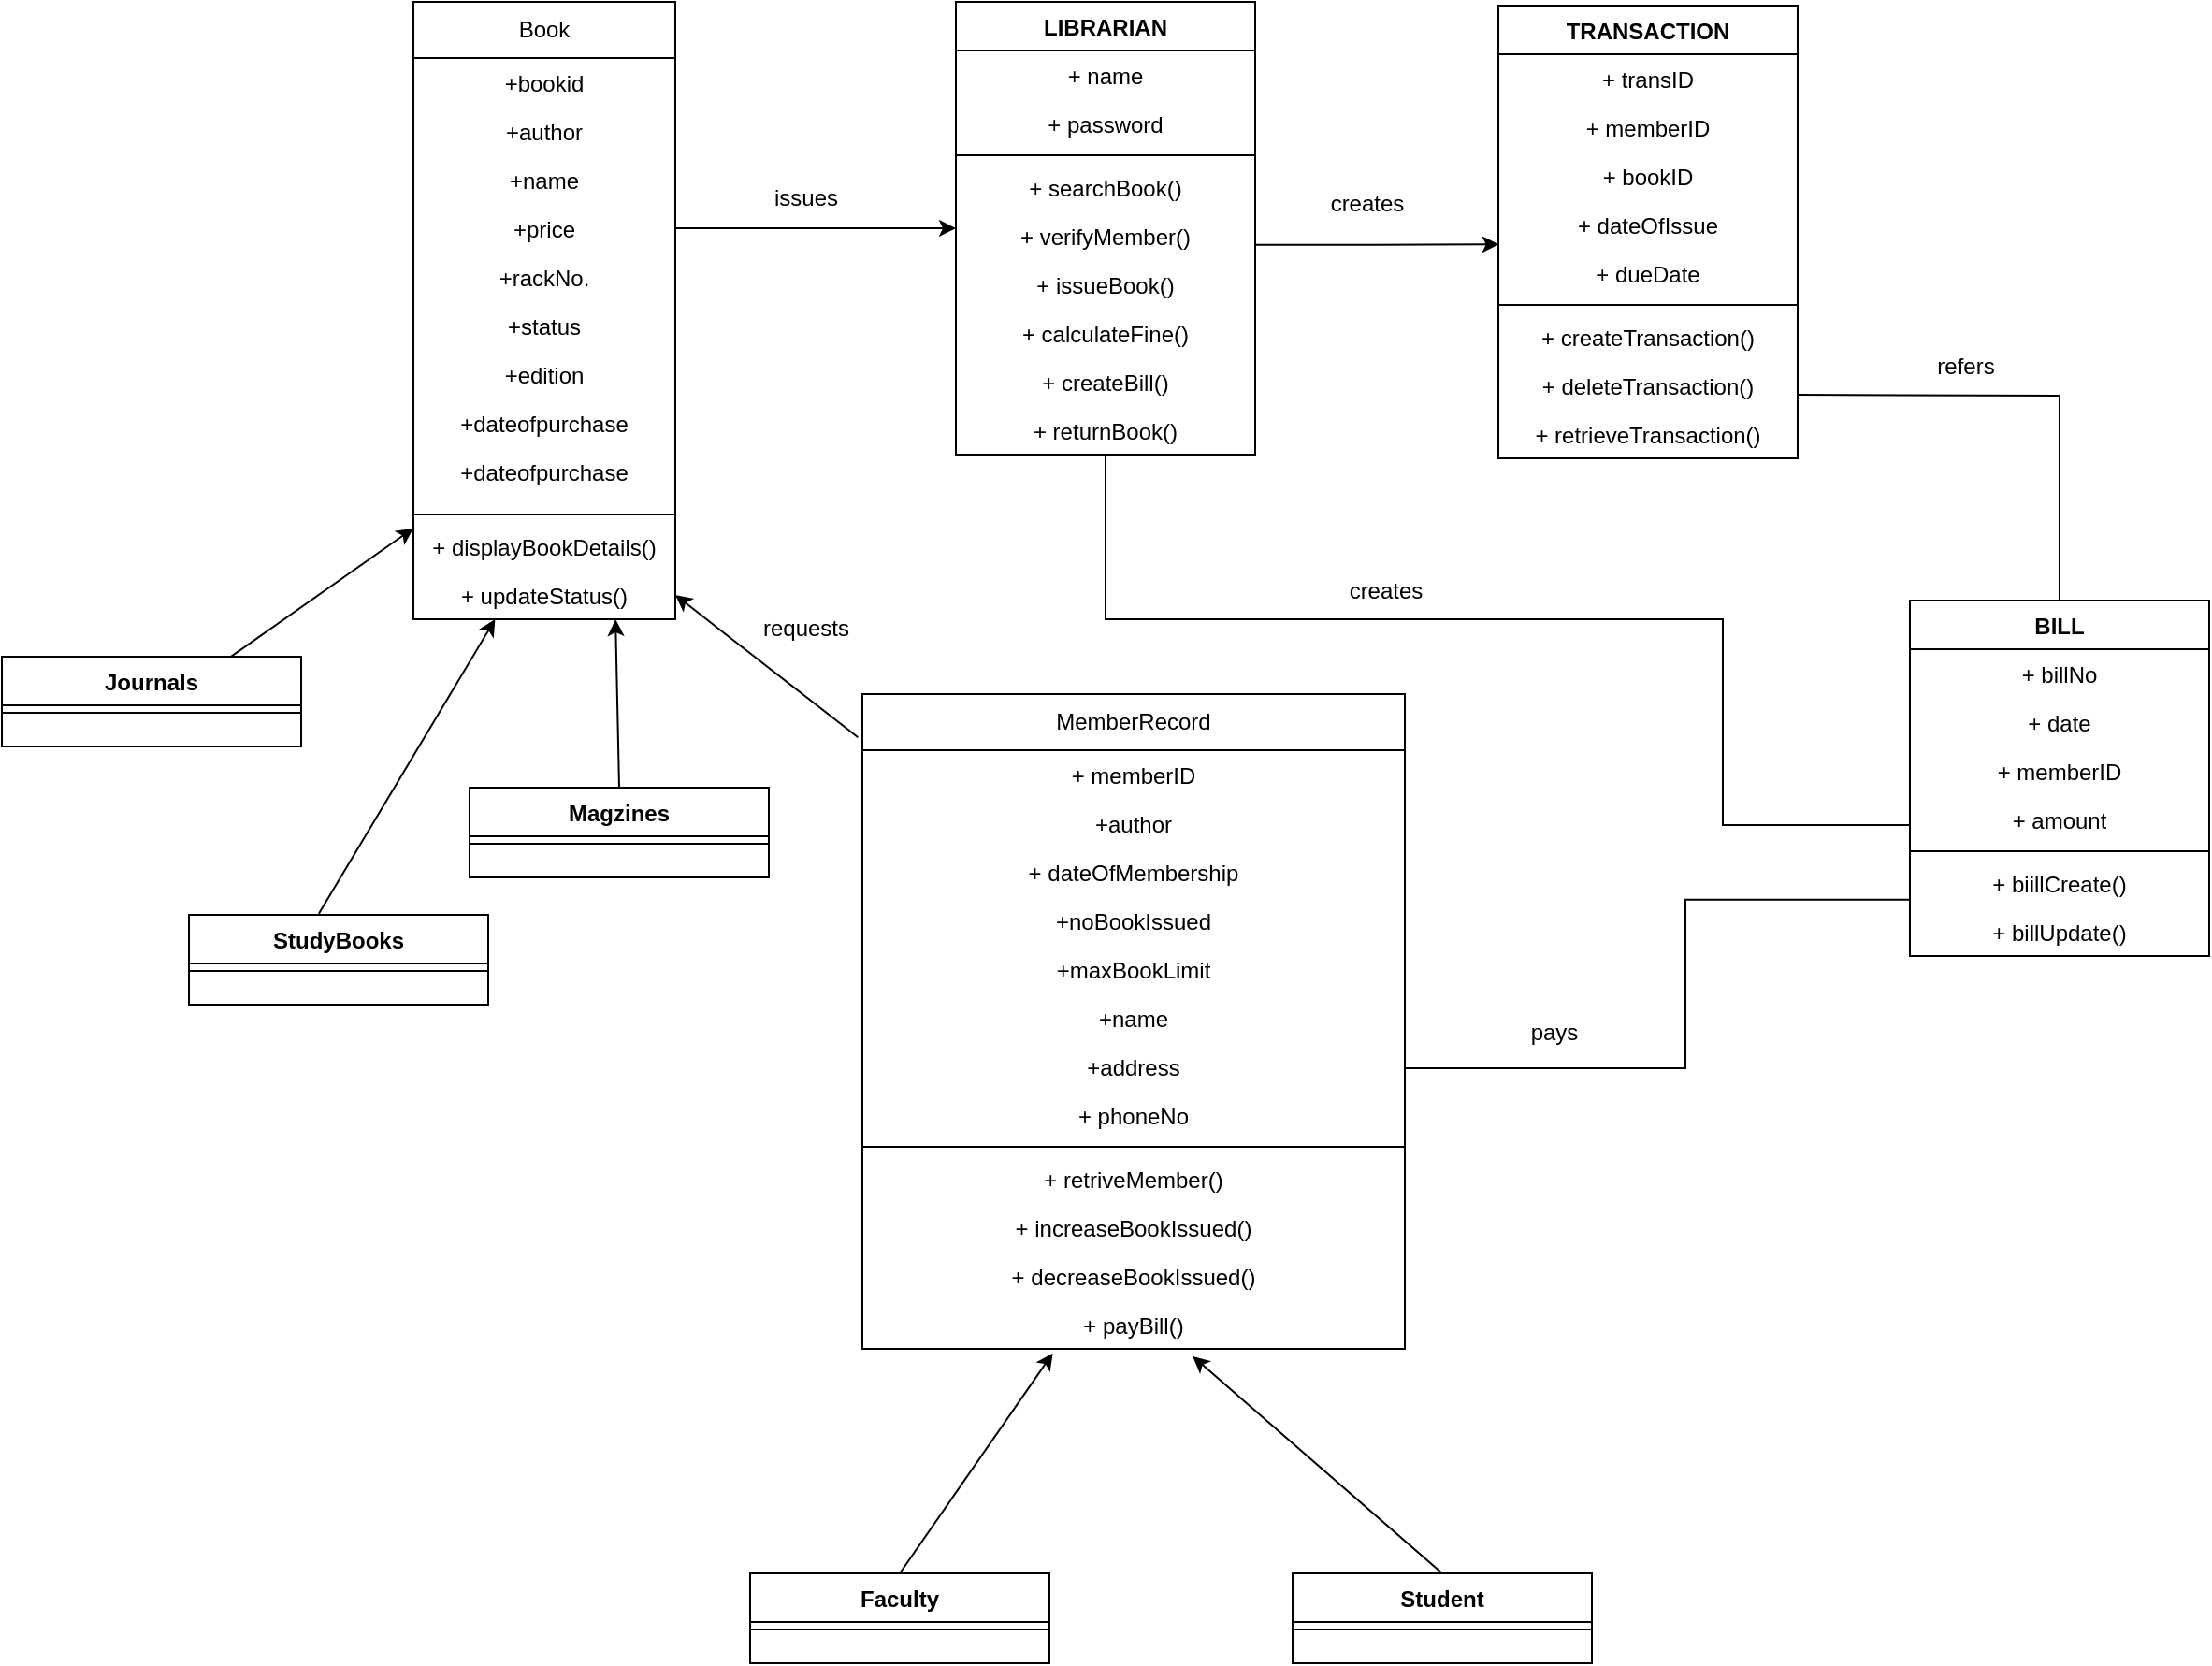 <mxfile version="23.1.2" type="device">
  <diagram name="Page-1" id="e7e014a7-5840-1c2e-5031-d8a46d1fe8dd">
    <mxGraphModel dx="2454" dy="700" grid="1" gridSize="10" guides="1" tooltips="1" connect="1" arrows="1" fold="1" page="1" pageScale="1" pageWidth="1169" pageHeight="826" background="none" math="0" shadow="0">
      <root>
        <mxCell id="0" />
        <mxCell id="1" parent="0" />
        <mxCell id="cy7bvQVCbKgYjoj98v1H-44" value="Book" style="swimlane;fontStyle=0;childLayout=stackLayout;horizontal=1;startSize=30;fillColor=none;horizontalStack=0;resizeParent=1;resizeParentMax=0;resizeLast=0;collapsible=1;marginBottom=0;whiteSpace=wrap;html=1;align=center;" vertex="1" parent="1">
          <mxGeometry x="150" y="290" width="140" height="330" as="geometry" />
        </mxCell>
        <mxCell id="cy7bvQVCbKgYjoj98v1H-45" value="+bookid" style="text;strokeColor=none;fillColor=none;align=center;verticalAlign=top;spacingLeft=4;spacingRight=4;overflow=hidden;rotatable=0;points=[[0,0.5],[1,0.5]];portConstraint=eastwest;whiteSpace=wrap;html=1;" vertex="1" parent="cy7bvQVCbKgYjoj98v1H-44">
          <mxGeometry y="30" width="140" height="26" as="geometry" />
        </mxCell>
        <mxCell id="cy7bvQVCbKgYjoj98v1H-46" value="+author" style="text;strokeColor=none;fillColor=none;align=center;verticalAlign=top;spacingLeft=4;spacingRight=4;overflow=hidden;rotatable=0;points=[[0,0.5],[1,0.5]];portConstraint=eastwest;whiteSpace=wrap;html=1;" vertex="1" parent="cy7bvQVCbKgYjoj98v1H-44">
          <mxGeometry y="56" width="140" height="26" as="geometry" />
        </mxCell>
        <mxCell id="cy7bvQVCbKgYjoj98v1H-47" value="+name" style="text;strokeColor=none;fillColor=none;align=center;verticalAlign=top;spacingLeft=4;spacingRight=4;overflow=hidden;rotatable=0;points=[[0,0.5],[1,0.5]];portConstraint=eastwest;whiteSpace=wrap;html=1;" vertex="1" parent="cy7bvQVCbKgYjoj98v1H-44">
          <mxGeometry y="82" width="140" height="26" as="geometry" />
        </mxCell>
        <mxCell id="cy7bvQVCbKgYjoj98v1H-48" value="+price" style="text;strokeColor=none;fillColor=none;align=center;verticalAlign=top;spacingLeft=4;spacingRight=4;overflow=hidden;rotatable=0;points=[[0,0.5],[1,0.5]];portConstraint=eastwest;whiteSpace=wrap;html=1;" vertex="1" parent="cy7bvQVCbKgYjoj98v1H-44">
          <mxGeometry y="108" width="140" height="26" as="geometry" />
        </mxCell>
        <mxCell id="cy7bvQVCbKgYjoj98v1H-49" value="+rackNo." style="text;strokeColor=none;fillColor=none;align=center;verticalAlign=top;spacingLeft=4;spacingRight=4;overflow=hidden;rotatable=0;points=[[0,0.5],[1,0.5]];portConstraint=eastwest;whiteSpace=wrap;html=1;" vertex="1" parent="cy7bvQVCbKgYjoj98v1H-44">
          <mxGeometry y="134" width="140" height="26" as="geometry" />
        </mxCell>
        <mxCell id="cy7bvQVCbKgYjoj98v1H-50" value="+status" style="text;strokeColor=none;fillColor=none;align=center;verticalAlign=top;spacingLeft=4;spacingRight=4;overflow=hidden;rotatable=0;points=[[0,0.5],[1,0.5]];portConstraint=eastwest;whiteSpace=wrap;html=1;" vertex="1" parent="cy7bvQVCbKgYjoj98v1H-44">
          <mxGeometry y="160" width="140" height="26" as="geometry" />
        </mxCell>
        <mxCell id="cy7bvQVCbKgYjoj98v1H-51" value="+edition" style="text;strokeColor=none;fillColor=none;align=center;verticalAlign=top;spacingLeft=4;spacingRight=4;overflow=hidden;rotatable=0;points=[[0,0.5],[1,0.5]];portConstraint=eastwest;whiteSpace=wrap;html=1;" vertex="1" parent="cy7bvQVCbKgYjoj98v1H-44">
          <mxGeometry y="186" width="140" height="26" as="geometry" />
        </mxCell>
        <mxCell id="cy7bvQVCbKgYjoj98v1H-52" value="+dateofpurchase" style="text;strokeColor=none;fillColor=none;align=center;verticalAlign=top;spacingLeft=4;spacingRight=4;overflow=hidden;rotatable=0;points=[[0,0.5],[1,0.5]];portConstraint=eastwest;whiteSpace=wrap;html=1;" vertex="1" parent="cy7bvQVCbKgYjoj98v1H-44">
          <mxGeometry y="212" width="140" height="26" as="geometry" />
        </mxCell>
        <mxCell id="cy7bvQVCbKgYjoj98v1H-62" value="+dateofpurchase" style="text;strokeColor=none;fillColor=none;align=center;verticalAlign=top;spacingLeft=4;spacingRight=4;overflow=hidden;rotatable=0;points=[[0,0.5],[1,0.5]];portConstraint=eastwest;whiteSpace=wrap;html=1;" vertex="1" parent="cy7bvQVCbKgYjoj98v1H-44">
          <mxGeometry y="238" width="140" height="32" as="geometry" />
        </mxCell>
        <mxCell id="cy7bvQVCbKgYjoj98v1H-69" value="" style="line;strokeWidth=1;fillColor=none;align=center;verticalAlign=middle;spacingTop=-1;spacingLeft=3;spacingRight=3;rotatable=0;labelPosition=right;points=[];portConstraint=eastwest;strokeColor=inherit;" vertex="1" parent="cy7bvQVCbKgYjoj98v1H-44">
          <mxGeometry y="270" width="140" height="8" as="geometry" />
        </mxCell>
        <mxCell id="cy7bvQVCbKgYjoj98v1H-67" value="+ displayBookDetails()" style="text;strokeColor=none;fillColor=none;align=center;verticalAlign=top;spacingLeft=4;spacingRight=4;overflow=hidden;rotatable=0;points=[[0,0.5],[1,0.5]];portConstraint=eastwest;whiteSpace=wrap;html=1;" vertex="1" parent="cy7bvQVCbKgYjoj98v1H-44">
          <mxGeometry y="278" width="140" height="26" as="geometry" />
        </mxCell>
        <mxCell id="cy7bvQVCbKgYjoj98v1H-68" value="+ updateStatus()" style="text;strokeColor=none;fillColor=none;align=center;verticalAlign=top;spacingLeft=4;spacingRight=4;overflow=hidden;rotatable=0;points=[[0,0.5],[1,0.5]];portConstraint=eastwest;whiteSpace=wrap;html=1;" vertex="1" parent="cy7bvQVCbKgYjoj98v1H-44">
          <mxGeometry y="304" width="140" height="26" as="geometry" />
        </mxCell>
        <mxCell id="cy7bvQVCbKgYjoj98v1H-70" value="LIBRARIAN" style="swimlane;fontStyle=1;align=center;verticalAlign=top;childLayout=stackLayout;horizontal=1;startSize=26;horizontalStack=0;resizeParent=1;resizeParentMax=0;resizeLast=0;collapsible=1;marginBottom=0;whiteSpace=wrap;html=1;" vertex="1" parent="1">
          <mxGeometry x="440" y="290" width="160" height="242" as="geometry" />
        </mxCell>
        <mxCell id="cy7bvQVCbKgYjoj98v1H-71" value="+ name" style="text;strokeColor=none;fillColor=none;align=center;verticalAlign=top;spacingLeft=4;spacingRight=4;overflow=hidden;rotatable=0;points=[[0,0.5],[1,0.5]];portConstraint=eastwest;whiteSpace=wrap;html=1;" vertex="1" parent="cy7bvQVCbKgYjoj98v1H-70">
          <mxGeometry y="26" width="160" height="26" as="geometry" />
        </mxCell>
        <mxCell id="cy7bvQVCbKgYjoj98v1H-74" value="+ password" style="text;strokeColor=none;fillColor=none;align=center;verticalAlign=top;spacingLeft=4;spacingRight=4;overflow=hidden;rotatable=0;points=[[0,0.5],[1,0.5]];portConstraint=eastwest;whiteSpace=wrap;html=1;" vertex="1" parent="cy7bvQVCbKgYjoj98v1H-70">
          <mxGeometry y="52" width="160" height="26" as="geometry" />
        </mxCell>
        <mxCell id="cy7bvQVCbKgYjoj98v1H-72" value="" style="line;strokeWidth=1;fillColor=none;align=center;verticalAlign=middle;spacingTop=-1;spacingLeft=3;spacingRight=3;rotatable=0;labelPosition=right;points=[];portConstraint=eastwest;strokeColor=inherit;" vertex="1" parent="cy7bvQVCbKgYjoj98v1H-70">
          <mxGeometry y="78" width="160" height="8" as="geometry" />
        </mxCell>
        <mxCell id="cy7bvQVCbKgYjoj98v1H-73" value="+ searchBook()" style="text;strokeColor=none;fillColor=none;align=center;verticalAlign=top;spacingLeft=4;spacingRight=4;overflow=hidden;rotatable=0;points=[[0,0.5],[1,0.5]];portConstraint=eastwest;whiteSpace=wrap;html=1;" vertex="1" parent="cy7bvQVCbKgYjoj98v1H-70">
          <mxGeometry y="86" width="160" height="26" as="geometry" />
        </mxCell>
        <mxCell id="cy7bvQVCbKgYjoj98v1H-75" value="+ verifyMember()" style="text;strokeColor=none;fillColor=none;align=center;verticalAlign=top;spacingLeft=4;spacingRight=4;overflow=hidden;rotatable=0;points=[[0,0.5],[1,0.5]];portConstraint=eastwest;whiteSpace=wrap;html=1;" vertex="1" parent="cy7bvQVCbKgYjoj98v1H-70">
          <mxGeometry y="112" width="160" height="26" as="geometry" />
        </mxCell>
        <mxCell id="cy7bvQVCbKgYjoj98v1H-76" value="+ issueBook()" style="text;strokeColor=none;fillColor=none;align=center;verticalAlign=top;spacingLeft=4;spacingRight=4;overflow=hidden;rotatable=0;points=[[0,0.5],[1,0.5]];portConstraint=eastwest;whiteSpace=wrap;html=1;" vertex="1" parent="cy7bvQVCbKgYjoj98v1H-70">
          <mxGeometry y="138" width="160" height="26" as="geometry" />
        </mxCell>
        <mxCell id="cy7bvQVCbKgYjoj98v1H-77" value="+ calculateFine()" style="text;strokeColor=none;fillColor=none;align=center;verticalAlign=top;spacingLeft=4;spacingRight=4;overflow=hidden;rotatable=0;points=[[0,0.5],[1,0.5]];portConstraint=eastwest;whiteSpace=wrap;html=1;" vertex="1" parent="cy7bvQVCbKgYjoj98v1H-70">
          <mxGeometry y="164" width="160" height="26" as="geometry" />
        </mxCell>
        <mxCell id="cy7bvQVCbKgYjoj98v1H-78" value="+ createBill()" style="text;strokeColor=none;fillColor=none;align=center;verticalAlign=top;spacingLeft=4;spacingRight=4;overflow=hidden;rotatable=0;points=[[0,0.5],[1,0.5]];portConstraint=eastwest;whiteSpace=wrap;html=1;" vertex="1" parent="cy7bvQVCbKgYjoj98v1H-70">
          <mxGeometry y="190" width="160" height="26" as="geometry" />
        </mxCell>
        <mxCell id="cy7bvQVCbKgYjoj98v1H-79" value="+ returnBook()" style="text;strokeColor=none;fillColor=none;align=center;verticalAlign=top;spacingLeft=4;spacingRight=4;overflow=hidden;rotatable=0;points=[[0,0.5],[1,0.5]];portConstraint=eastwest;whiteSpace=wrap;html=1;" vertex="1" parent="cy7bvQVCbKgYjoj98v1H-70">
          <mxGeometry y="216" width="160" height="26" as="geometry" />
        </mxCell>
        <mxCell id="cy7bvQVCbKgYjoj98v1H-81" style="edgeStyle=orthogonalEdgeStyle;rounded=0;orthogonalLoop=1;jettySize=auto;html=1;exitX=1;exitY=0.5;exitDx=0;exitDy=0;entryX=0;entryY=0.5;entryDx=0;entryDy=0;align=center;" edge="1" parent="1" source="cy7bvQVCbKgYjoj98v1H-48" target="cy7bvQVCbKgYjoj98v1H-70">
          <mxGeometry relative="1" as="geometry" />
        </mxCell>
        <mxCell id="cy7bvQVCbKgYjoj98v1H-82" value="TRANSACTION" style="swimlane;fontStyle=1;align=center;verticalAlign=top;childLayout=stackLayout;horizontal=1;startSize=26;horizontalStack=0;resizeParent=1;resizeParentMax=0;resizeLast=0;collapsible=1;marginBottom=0;whiteSpace=wrap;html=1;" vertex="1" parent="1">
          <mxGeometry x="730" y="292" width="160" height="242" as="geometry" />
        </mxCell>
        <mxCell id="cy7bvQVCbKgYjoj98v1H-83" value="+ transID" style="text;strokeColor=none;fillColor=none;align=center;verticalAlign=top;spacingLeft=4;spacingRight=4;overflow=hidden;rotatable=0;points=[[0,0.5],[1,0.5]];portConstraint=eastwest;whiteSpace=wrap;html=1;" vertex="1" parent="cy7bvQVCbKgYjoj98v1H-82">
          <mxGeometry y="26" width="160" height="26" as="geometry" />
        </mxCell>
        <mxCell id="cy7bvQVCbKgYjoj98v1H-84" value="+ memberID" style="text;strokeColor=none;fillColor=none;align=center;verticalAlign=top;spacingLeft=4;spacingRight=4;overflow=hidden;rotatable=0;points=[[0,0.5],[1,0.5]];portConstraint=eastwest;whiteSpace=wrap;html=1;" vertex="1" parent="cy7bvQVCbKgYjoj98v1H-82">
          <mxGeometry y="52" width="160" height="26" as="geometry" />
        </mxCell>
        <mxCell id="cy7bvQVCbKgYjoj98v1H-92" value="+ bookID" style="text;strokeColor=none;fillColor=none;align=center;verticalAlign=top;spacingLeft=4;spacingRight=4;overflow=hidden;rotatable=0;points=[[0,0.5],[1,0.5]];portConstraint=eastwest;whiteSpace=wrap;html=1;" vertex="1" parent="cy7bvQVCbKgYjoj98v1H-82">
          <mxGeometry y="78" width="160" height="26" as="geometry" />
        </mxCell>
        <mxCell id="cy7bvQVCbKgYjoj98v1H-93" value="+ dateOfIssue" style="text;strokeColor=none;fillColor=none;align=center;verticalAlign=top;spacingLeft=4;spacingRight=4;overflow=hidden;rotatable=0;points=[[0,0.5],[1,0.5]];portConstraint=eastwest;whiteSpace=wrap;html=1;" vertex="1" parent="cy7bvQVCbKgYjoj98v1H-82">
          <mxGeometry y="104" width="160" height="26" as="geometry" />
        </mxCell>
        <mxCell id="cy7bvQVCbKgYjoj98v1H-94" value="+ dueDate" style="text;strokeColor=none;fillColor=none;align=center;verticalAlign=top;spacingLeft=4;spacingRight=4;overflow=hidden;rotatable=0;points=[[0,0.5],[1,0.5]];portConstraint=eastwest;whiteSpace=wrap;html=1;" vertex="1" parent="cy7bvQVCbKgYjoj98v1H-82">
          <mxGeometry y="130" width="160" height="26" as="geometry" />
        </mxCell>
        <mxCell id="cy7bvQVCbKgYjoj98v1H-85" value="" style="line;strokeWidth=1;fillColor=none;align=center;verticalAlign=middle;spacingTop=-1;spacingLeft=3;spacingRight=3;rotatable=0;labelPosition=right;points=[];portConstraint=eastwest;strokeColor=inherit;" vertex="1" parent="cy7bvQVCbKgYjoj98v1H-82">
          <mxGeometry y="156" width="160" height="8" as="geometry" />
        </mxCell>
        <mxCell id="cy7bvQVCbKgYjoj98v1H-86" value="+ createTransaction()" style="text;strokeColor=none;fillColor=none;align=center;verticalAlign=top;spacingLeft=4;spacingRight=4;overflow=hidden;rotatable=0;points=[[0,0.5],[1,0.5]];portConstraint=eastwest;whiteSpace=wrap;html=1;" vertex="1" parent="cy7bvQVCbKgYjoj98v1H-82">
          <mxGeometry y="164" width="160" height="26" as="geometry" />
        </mxCell>
        <mxCell id="cy7bvQVCbKgYjoj98v1H-87" value="+ deleteTransaction()" style="text;strokeColor=none;fillColor=none;align=center;verticalAlign=top;spacingLeft=4;spacingRight=4;overflow=hidden;rotatable=0;points=[[0,0.5],[1,0.5]];portConstraint=eastwest;whiteSpace=wrap;html=1;" vertex="1" parent="cy7bvQVCbKgYjoj98v1H-82">
          <mxGeometry y="190" width="160" height="26" as="geometry" />
        </mxCell>
        <mxCell id="cy7bvQVCbKgYjoj98v1H-88" value="+ retrieveTransaction()" style="text;strokeColor=none;fillColor=none;align=center;verticalAlign=top;spacingLeft=4;spacingRight=4;overflow=hidden;rotatable=0;points=[[0,0.5],[1,0.5]];portConstraint=eastwest;whiteSpace=wrap;html=1;" vertex="1" parent="cy7bvQVCbKgYjoj98v1H-82">
          <mxGeometry y="216" width="160" height="26" as="geometry" />
        </mxCell>
        <mxCell id="cy7bvQVCbKgYjoj98v1H-95" value="BILL" style="swimlane;fontStyle=1;align=center;verticalAlign=top;childLayout=stackLayout;horizontal=1;startSize=26;horizontalStack=0;resizeParent=1;resizeParentMax=0;resizeLast=0;collapsible=1;marginBottom=0;whiteSpace=wrap;html=1;" vertex="1" parent="1">
          <mxGeometry x="950" y="610" width="160" height="190" as="geometry" />
        </mxCell>
        <mxCell id="cy7bvQVCbKgYjoj98v1H-96" value="+ billNo" style="text;strokeColor=none;fillColor=none;align=center;verticalAlign=top;spacingLeft=4;spacingRight=4;overflow=hidden;rotatable=0;points=[[0,0.5],[1,0.5]];portConstraint=eastwest;whiteSpace=wrap;html=1;" vertex="1" parent="cy7bvQVCbKgYjoj98v1H-95">
          <mxGeometry y="26" width="160" height="26" as="geometry" />
        </mxCell>
        <mxCell id="cy7bvQVCbKgYjoj98v1H-97" value="+ date" style="text;strokeColor=none;fillColor=none;align=center;verticalAlign=top;spacingLeft=4;spacingRight=4;overflow=hidden;rotatable=0;points=[[0,0.5],[1,0.5]];portConstraint=eastwest;whiteSpace=wrap;html=1;" vertex="1" parent="cy7bvQVCbKgYjoj98v1H-95">
          <mxGeometry y="52" width="160" height="26" as="geometry" />
        </mxCell>
        <mxCell id="cy7bvQVCbKgYjoj98v1H-98" value="+ memberID" style="text;strokeColor=none;fillColor=none;align=center;verticalAlign=top;spacingLeft=4;spacingRight=4;overflow=hidden;rotatable=0;points=[[0,0.5],[1,0.5]];portConstraint=eastwest;whiteSpace=wrap;html=1;" vertex="1" parent="cy7bvQVCbKgYjoj98v1H-95">
          <mxGeometry y="78" width="160" height="26" as="geometry" />
        </mxCell>
        <mxCell id="cy7bvQVCbKgYjoj98v1H-99" value="+ amount" style="text;strokeColor=none;fillColor=none;align=center;verticalAlign=top;spacingLeft=4;spacingRight=4;overflow=hidden;rotatable=0;points=[[0,0.5],[1,0.5]];portConstraint=eastwest;whiteSpace=wrap;html=1;" vertex="1" parent="cy7bvQVCbKgYjoj98v1H-95">
          <mxGeometry y="104" width="160" height="26" as="geometry" />
        </mxCell>
        <mxCell id="cy7bvQVCbKgYjoj98v1H-101" value="" style="line;strokeWidth=1;fillColor=none;align=center;verticalAlign=middle;spacingTop=-1;spacingLeft=3;spacingRight=3;rotatable=0;labelPosition=right;points=[];portConstraint=eastwest;strokeColor=inherit;" vertex="1" parent="cy7bvQVCbKgYjoj98v1H-95">
          <mxGeometry y="130" width="160" height="8" as="geometry" />
        </mxCell>
        <mxCell id="cy7bvQVCbKgYjoj98v1H-102" value="+ biillCreate()" style="text;strokeColor=none;fillColor=none;align=center;verticalAlign=top;spacingLeft=4;spacingRight=4;overflow=hidden;rotatable=0;points=[[0,0.5],[1,0.5]];portConstraint=eastwest;whiteSpace=wrap;html=1;" vertex="1" parent="cy7bvQVCbKgYjoj98v1H-95">
          <mxGeometry y="138" width="160" height="26" as="geometry" />
        </mxCell>
        <mxCell id="cy7bvQVCbKgYjoj98v1H-103" value="+ billUpdate()" style="text;strokeColor=none;fillColor=none;align=center;verticalAlign=top;spacingLeft=4;spacingRight=4;overflow=hidden;rotatable=0;points=[[0,0.5],[1,0.5]];portConstraint=eastwest;whiteSpace=wrap;html=1;" vertex="1" parent="cy7bvQVCbKgYjoj98v1H-95">
          <mxGeometry y="164" width="160" height="26" as="geometry" />
        </mxCell>
        <mxCell id="cy7bvQVCbKgYjoj98v1H-115" value="MemberRecord" style="swimlane;fontStyle=0;childLayout=stackLayout;horizontal=1;startSize=30;fillColor=none;horizontalStack=0;resizeParent=1;resizeParentMax=0;resizeLast=0;collapsible=1;marginBottom=0;whiteSpace=wrap;html=1;align=center;" vertex="1" parent="1">
          <mxGeometry x="390" y="660" width="290" height="350" as="geometry" />
        </mxCell>
        <mxCell id="cy7bvQVCbKgYjoj98v1H-116" value="+ memberID" style="text;strokeColor=none;fillColor=none;align=center;verticalAlign=top;spacingLeft=4;spacingRight=4;overflow=hidden;rotatable=0;points=[[0,0.5],[1,0.5]];portConstraint=eastwest;whiteSpace=wrap;html=1;" vertex="1" parent="cy7bvQVCbKgYjoj98v1H-115">
          <mxGeometry y="30" width="290" height="26" as="geometry" />
        </mxCell>
        <mxCell id="cy7bvQVCbKgYjoj98v1H-117" value="+author" style="text;strokeColor=none;fillColor=none;align=center;verticalAlign=top;spacingLeft=4;spacingRight=4;overflow=hidden;rotatable=0;points=[[0,0.5],[1,0.5]];portConstraint=eastwest;whiteSpace=wrap;html=1;" vertex="1" parent="cy7bvQVCbKgYjoj98v1H-115">
          <mxGeometry y="56" width="290" height="26" as="geometry" />
        </mxCell>
        <mxCell id="cy7bvQVCbKgYjoj98v1H-118" value="+ dateOfMembership" style="text;strokeColor=none;fillColor=none;align=center;verticalAlign=top;spacingLeft=4;spacingRight=4;overflow=hidden;rotatable=0;points=[[0,0.5],[1,0.5]];portConstraint=eastwest;whiteSpace=wrap;html=1;" vertex="1" parent="cy7bvQVCbKgYjoj98v1H-115">
          <mxGeometry y="82" width="290" height="26" as="geometry" />
        </mxCell>
        <mxCell id="cy7bvQVCbKgYjoj98v1H-119" value="+noBookIssued" style="text;strokeColor=none;fillColor=none;align=center;verticalAlign=top;spacingLeft=4;spacingRight=4;overflow=hidden;rotatable=0;points=[[0,0.5],[1,0.5]];portConstraint=eastwest;whiteSpace=wrap;html=1;" vertex="1" parent="cy7bvQVCbKgYjoj98v1H-115">
          <mxGeometry y="108" width="290" height="26" as="geometry" />
        </mxCell>
        <mxCell id="cy7bvQVCbKgYjoj98v1H-120" value="+maxBookLimit" style="text;strokeColor=none;fillColor=none;align=center;verticalAlign=top;spacingLeft=4;spacingRight=4;overflow=hidden;rotatable=0;points=[[0,0.5],[1,0.5]];portConstraint=eastwest;whiteSpace=wrap;html=1;" vertex="1" parent="cy7bvQVCbKgYjoj98v1H-115">
          <mxGeometry y="134" width="290" height="26" as="geometry" />
        </mxCell>
        <mxCell id="cy7bvQVCbKgYjoj98v1H-121" value="+name" style="text;strokeColor=none;fillColor=none;align=center;verticalAlign=top;spacingLeft=4;spacingRight=4;overflow=hidden;rotatable=0;points=[[0,0.5],[1,0.5]];portConstraint=eastwest;whiteSpace=wrap;html=1;" vertex="1" parent="cy7bvQVCbKgYjoj98v1H-115">
          <mxGeometry y="160" width="290" height="26" as="geometry" />
        </mxCell>
        <mxCell id="cy7bvQVCbKgYjoj98v1H-122" value="+address" style="text;strokeColor=none;fillColor=none;align=center;verticalAlign=top;spacingLeft=4;spacingRight=4;overflow=hidden;rotatable=0;points=[[0,0.5],[1,0.5]];portConstraint=eastwest;whiteSpace=wrap;html=1;" vertex="1" parent="cy7bvQVCbKgYjoj98v1H-115">
          <mxGeometry y="186" width="290" height="26" as="geometry" />
        </mxCell>
        <mxCell id="cy7bvQVCbKgYjoj98v1H-123" value="+ phoneNo" style="text;strokeColor=none;fillColor=none;align=center;verticalAlign=top;spacingLeft=4;spacingRight=4;overflow=hidden;rotatable=0;points=[[0,0.5],[1,0.5]];portConstraint=eastwest;whiteSpace=wrap;html=1;" vertex="1" parent="cy7bvQVCbKgYjoj98v1H-115">
          <mxGeometry y="212" width="290" height="26" as="geometry" />
        </mxCell>
        <mxCell id="cy7bvQVCbKgYjoj98v1H-125" value="" style="line;strokeWidth=1;fillColor=none;align=center;verticalAlign=middle;spacingTop=-1;spacingLeft=3;spacingRight=3;rotatable=0;labelPosition=right;points=[];portConstraint=eastwest;strokeColor=inherit;" vertex="1" parent="cy7bvQVCbKgYjoj98v1H-115">
          <mxGeometry y="238" width="290" height="8" as="geometry" />
        </mxCell>
        <mxCell id="cy7bvQVCbKgYjoj98v1H-126" value="+ retriveMember()" style="text;strokeColor=none;fillColor=none;align=center;verticalAlign=top;spacingLeft=4;spacingRight=4;overflow=hidden;rotatable=0;points=[[0,0.5],[1,0.5]];portConstraint=eastwest;whiteSpace=wrap;html=1;" vertex="1" parent="cy7bvQVCbKgYjoj98v1H-115">
          <mxGeometry y="246" width="290" height="26" as="geometry" />
        </mxCell>
        <mxCell id="cy7bvQVCbKgYjoj98v1H-127" value="+ increaseBookIssued()" style="text;strokeColor=none;fillColor=none;align=center;verticalAlign=top;spacingLeft=4;spacingRight=4;overflow=hidden;rotatable=0;points=[[0,0.5],[1,0.5]];portConstraint=eastwest;whiteSpace=wrap;html=1;" vertex="1" parent="cy7bvQVCbKgYjoj98v1H-115">
          <mxGeometry y="272" width="290" height="26" as="geometry" />
        </mxCell>
        <mxCell id="cy7bvQVCbKgYjoj98v1H-129" value="+ decreaseBookIssued()" style="text;strokeColor=none;fillColor=none;align=center;verticalAlign=top;spacingLeft=4;spacingRight=4;overflow=hidden;rotatable=0;points=[[0,0.5],[1,0.5]];portConstraint=eastwest;whiteSpace=wrap;html=1;" vertex="1" parent="cy7bvQVCbKgYjoj98v1H-115">
          <mxGeometry y="298" width="290" height="26" as="geometry" />
        </mxCell>
        <mxCell id="cy7bvQVCbKgYjoj98v1H-130" value="+ payBill()" style="text;strokeColor=none;fillColor=none;align=center;verticalAlign=top;spacingLeft=4;spacingRight=4;overflow=hidden;rotatable=0;points=[[0,0.5],[1,0.5]];portConstraint=eastwest;whiteSpace=wrap;html=1;" vertex="1" parent="cy7bvQVCbKgYjoj98v1H-115">
          <mxGeometry y="324" width="290" height="26" as="geometry" />
        </mxCell>
        <mxCell id="cy7bvQVCbKgYjoj98v1H-131" style="edgeStyle=orthogonalEdgeStyle;rounded=0;orthogonalLoop=1;jettySize=auto;html=1;entryX=0.002;entryY=0.91;entryDx=0;entryDy=0;entryPerimeter=0;exitX=1.003;exitY=0.687;exitDx=0;exitDy=0;exitPerimeter=0;align=center;" edge="1" parent="1" source="cy7bvQVCbKgYjoj98v1H-75" target="cy7bvQVCbKgYjoj98v1H-93">
          <mxGeometry relative="1" as="geometry">
            <mxPoint x="670" y="415" as="targetPoint" />
          </mxGeometry>
        </mxCell>
        <mxCell id="cy7bvQVCbKgYjoj98v1H-132" value="" style="endArrow=none;html=1;edgeStyle=orthogonalEdgeStyle;rounded=0;entryX=0.5;entryY=0;entryDx=0;entryDy=0;align=center;" edge="1" parent="1" target="cy7bvQVCbKgYjoj98v1H-95">
          <mxGeometry relative="1" as="geometry">
            <mxPoint x="890" y="500" as="sourcePoint" />
            <mxPoint x="1050" y="500" as="targetPoint" />
          </mxGeometry>
        </mxCell>
        <mxCell id="cy7bvQVCbKgYjoj98v1H-136" value="" style="endArrow=none;html=1;edgeStyle=orthogonalEdgeStyle;rounded=0;exitX=0;exitY=0.5;exitDx=0;exitDy=0;align=center;" edge="1" parent="1" source="cy7bvQVCbKgYjoj98v1H-99">
          <mxGeometry relative="1" as="geometry">
            <mxPoint x="850" y="730" as="sourcePoint" />
            <mxPoint x="520" y="532" as="targetPoint" />
            <Array as="points">
              <mxPoint x="950" y="730" />
              <mxPoint x="850" y="730" />
              <mxPoint x="850" y="620" />
              <mxPoint x="520" y="620" />
            </Array>
          </mxGeometry>
        </mxCell>
        <mxCell id="cy7bvQVCbKgYjoj98v1H-148" value="" style="endArrow=none;html=1;edgeStyle=orthogonalEdgeStyle;rounded=0;exitX=-0.018;exitY=-0.158;exitDx=0;exitDy=0;exitPerimeter=0;entryX=1;entryY=0.5;entryDx=0;entryDy=0;align=center;" edge="1" parent="1" target="cy7bvQVCbKgYjoj98v1H-122">
          <mxGeometry relative="1" as="geometry">
            <mxPoint x="950.0" y="769.892" as="sourcePoint" />
            <mxPoint x="780" y="860" as="targetPoint" />
            <Array as="points">
              <mxPoint x="830" y="770" />
              <mxPoint x="830" y="860" />
              <mxPoint x="680" y="860" />
            </Array>
          </mxGeometry>
        </mxCell>
        <mxCell id="cy7bvQVCbKgYjoj98v1H-169" style="edgeStyle=none;rounded=0;orthogonalLoop=1;jettySize=auto;html=1;exitX=0.434;exitY=-0.012;exitDx=0;exitDy=0;entryX=0.312;entryY=1.251;entryDx=0;entryDy=0;entryPerimeter=0;align=center;exitPerimeter=0;" edge="1" parent="1" source="cy7bvQVCbKgYjoj98v1H-157">
          <mxGeometry relative="1" as="geometry">
            <mxPoint x="193.68" y="619.996" as="targetPoint" />
            <mxPoint x="110" y="771.47" as="sourcePoint" />
          </mxGeometry>
        </mxCell>
        <mxCell id="cy7bvQVCbKgYjoj98v1H-157" value="StudyBooks" style="swimlane;fontStyle=1;align=center;verticalAlign=top;childLayout=stackLayout;horizontal=1;startSize=26;horizontalStack=0;resizeParent=1;resizeParentMax=0;resizeLast=0;collapsible=1;marginBottom=0;whiteSpace=wrap;html=1;" vertex="1" parent="1">
          <mxGeometry x="30" y="778" width="160" height="48" as="geometry" />
        </mxCell>
        <mxCell id="cy7bvQVCbKgYjoj98v1H-159" value="" style="line;strokeWidth=1;fillColor=none;align=center;verticalAlign=middle;spacingTop=-1;spacingLeft=3;spacingRight=3;rotatable=0;labelPosition=right;points=[];portConstraint=eastwest;strokeColor=inherit;" vertex="1" parent="cy7bvQVCbKgYjoj98v1H-157">
          <mxGeometry y="26" width="160" height="8" as="geometry" />
        </mxCell>
        <mxCell id="cy7bvQVCbKgYjoj98v1H-161" value="" style="text;strokeColor=none;fillColor=none;align=center;verticalAlign=middle;spacingTop=-1;spacingLeft=4;spacingRight=4;rotatable=0;labelPosition=right;points=[];portConstraint=eastwest;" vertex="1" parent="cy7bvQVCbKgYjoj98v1H-157">
          <mxGeometry y="34" width="160" height="14" as="geometry" />
        </mxCell>
        <mxCell id="cy7bvQVCbKgYjoj98v1H-162" value="Magzines" style="swimlane;fontStyle=1;align=center;verticalAlign=top;childLayout=stackLayout;horizontal=1;startSize=26;horizontalStack=0;resizeParent=1;resizeParentMax=0;resizeLast=0;collapsible=1;marginBottom=0;whiteSpace=wrap;html=1;" vertex="1" parent="1">
          <mxGeometry x="180" y="710" width="160" height="48" as="geometry" />
        </mxCell>
        <mxCell id="cy7bvQVCbKgYjoj98v1H-163" value="" style="line;strokeWidth=1;fillColor=none;align=center;verticalAlign=middle;spacingTop=-1;spacingLeft=3;spacingRight=3;rotatable=0;labelPosition=right;points=[];portConstraint=eastwest;strokeColor=inherit;" vertex="1" parent="cy7bvQVCbKgYjoj98v1H-162">
          <mxGeometry y="26" width="160" height="8" as="geometry" />
        </mxCell>
        <mxCell id="cy7bvQVCbKgYjoj98v1H-164" value="" style="text;strokeColor=none;fillColor=none;align=center;verticalAlign=middle;spacingTop=-1;spacingLeft=4;spacingRight=4;rotatable=0;labelPosition=right;points=[];portConstraint=eastwest;" vertex="1" parent="cy7bvQVCbKgYjoj98v1H-162">
          <mxGeometry y="34" width="160" height="14" as="geometry" />
        </mxCell>
        <mxCell id="cy7bvQVCbKgYjoj98v1H-165" value="Journals" style="swimlane;fontStyle=1;align=center;verticalAlign=top;childLayout=stackLayout;horizontal=1;startSize=26;horizontalStack=0;resizeParent=1;resizeParentMax=0;resizeLast=0;collapsible=1;marginBottom=0;whiteSpace=wrap;html=1;" vertex="1" parent="1">
          <mxGeometry x="-70" y="640" width="160" height="48" as="geometry" />
        </mxCell>
        <mxCell id="cy7bvQVCbKgYjoj98v1H-166" value="" style="line;strokeWidth=1;fillColor=none;align=center;verticalAlign=middle;spacingTop=-1;spacingLeft=3;spacingRight=3;rotatable=0;labelPosition=right;points=[];portConstraint=eastwest;strokeColor=inherit;" vertex="1" parent="cy7bvQVCbKgYjoj98v1H-165">
          <mxGeometry y="26" width="160" height="8" as="geometry" />
        </mxCell>
        <mxCell id="cy7bvQVCbKgYjoj98v1H-167" value="" style="text;strokeColor=none;fillColor=none;align=center;verticalAlign=middle;spacingTop=-1;spacingLeft=4;spacingRight=4;rotatable=0;labelPosition=right;points=[];portConstraint=eastwest;" vertex="1" parent="cy7bvQVCbKgYjoj98v1H-165">
          <mxGeometry y="34" width="160" height="14" as="geometry" />
        </mxCell>
        <mxCell id="cy7bvQVCbKgYjoj98v1H-170" style="edgeStyle=none;rounded=0;orthogonalLoop=1;jettySize=auto;html=1;exitX=0.5;exitY=0;exitDx=0;exitDy=0;entryX=0.758;entryY=1.204;entryDx=0;entryDy=0;entryPerimeter=0;align=center;" edge="1" parent="1" source="cy7bvQVCbKgYjoj98v1H-162">
          <mxGeometry relative="1" as="geometry">
            <mxPoint x="261.94" y="704.7" as="sourcePoint" />
            <mxPoint x="258.06" y="620.004" as="targetPoint" />
          </mxGeometry>
        </mxCell>
        <mxCell id="cy7bvQVCbKgYjoj98v1H-171" style="edgeStyle=none;rounded=0;orthogonalLoop=1;jettySize=auto;html=1;exitX=0.75;exitY=0;exitDx=0;exitDy=0;entryX=-0.017;entryY=0.129;entryDx=0;entryDy=0;entryPerimeter=0;align=center;" edge="1" parent="1">
          <mxGeometry relative="1" as="geometry">
            <mxPoint x="52.38" y="640" as="sourcePoint" />
            <mxPoint x="150.0" y="571.354" as="targetPoint" />
          </mxGeometry>
        </mxCell>
        <mxCell id="cy7bvQVCbKgYjoj98v1H-172" value="Student" style="swimlane;fontStyle=1;align=center;verticalAlign=top;childLayout=stackLayout;horizontal=1;startSize=26;horizontalStack=0;resizeParent=1;resizeParentMax=0;resizeLast=0;collapsible=1;marginBottom=0;whiteSpace=wrap;html=1;" vertex="1" parent="1">
          <mxGeometry x="620" y="1130" width="160" height="48" as="geometry" />
        </mxCell>
        <mxCell id="cy7bvQVCbKgYjoj98v1H-173" value="" style="line;strokeWidth=1;fillColor=none;align=center;verticalAlign=middle;spacingTop=-1;spacingLeft=3;spacingRight=3;rotatable=0;labelPosition=right;points=[];portConstraint=eastwest;strokeColor=inherit;" vertex="1" parent="cy7bvQVCbKgYjoj98v1H-172">
          <mxGeometry y="26" width="160" height="8" as="geometry" />
        </mxCell>
        <mxCell id="cy7bvQVCbKgYjoj98v1H-174" value="" style="text;strokeColor=none;fillColor=none;align=center;verticalAlign=middle;spacingTop=-1;spacingLeft=4;spacingRight=4;rotatable=0;labelPosition=right;points=[];portConstraint=eastwest;" vertex="1" parent="cy7bvQVCbKgYjoj98v1H-172">
          <mxGeometry y="34" width="160" height="14" as="geometry" />
        </mxCell>
        <mxCell id="cy7bvQVCbKgYjoj98v1H-175" value="Faculty" style="swimlane;fontStyle=1;align=center;verticalAlign=top;childLayout=stackLayout;horizontal=1;startSize=26;horizontalStack=0;resizeParent=1;resizeParentMax=0;resizeLast=0;collapsible=1;marginBottom=0;whiteSpace=wrap;html=1;" vertex="1" parent="1">
          <mxGeometry x="330" y="1130" width="160" height="48" as="geometry" />
        </mxCell>
        <mxCell id="cy7bvQVCbKgYjoj98v1H-176" value="" style="line;strokeWidth=1;fillColor=none;align=center;verticalAlign=middle;spacingTop=-1;spacingLeft=3;spacingRight=3;rotatable=0;labelPosition=right;points=[];portConstraint=eastwest;strokeColor=inherit;" vertex="1" parent="cy7bvQVCbKgYjoj98v1H-175">
          <mxGeometry y="26" width="160" height="8" as="geometry" />
        </mxCell>
        <mxCell id="cy7bvQVCbKgYjoj98v1H-177" value="" style="text;strokeColor=none;fillColor=none;align=center;verticalAlign=middle;spacingTop=-1;spacingLeft=4;spacingRight=4;rotatable=0;labelPosition=right;points=[];portConstraint=eastwest;" vertex="1" parent="cy7bvQVCbKgYjoj98v1H-175">
          <mxGeometry y="34" width="160" height="14" as="geometry" />
        </mxCell>
        <mxCell id="cy7bvQVCbKgYjoj98v1H-178" style="edgeStyle=none;rounded=0;orthogonalLoop=1;jettySize=auto;html=1;exitX=0.5;exitY=0;exitDx=0;exitDy=0;entryX=0.609;entryY=1.154;entryDx=0;entryDy=0;entryPerimeter=0;align=center;" edge="1" parent="1" source="cy7bvQVCbKgYjoj98v1H-172" target="cy7bvQVCbKgYjoj98v1H-130">
          <mxGeometry relative="1" as="geometry" />
        </mxCell>
        <mxCell id="cy7bvQVCbKgYjoj98v1H-179" style="edgeStyle=none;rounded=0;orthogonalLoop=1;jettySize=auto;html=1;exitX=0.5;exitY=0;exitDx=0;exitDy=0;entryX=0.351;entryY=1.09;entryDx=0;entryDy=0;entryPerimeter=0;align=center;" edge="1" parent="1" source="cy7bvQVCbKgYjoj98v1H-175" target="cy7bvQVCbKgYjoj98v1H-130">
          <mxGeometry relative="1" as="geometry" />
        </mxCell>
        <mxCell id="cy7bvQVCbKgYjoj98v1H-180" value="issues" style="text;strokeColor=none;align=center;fillColor=none;html=1;verticalAlign=middle;whiteSpace=wrap;rounded=0;" vertex="1" parent="1">
          <mxGeometry x="330" y="380" width="60" height="30" as="geometry" />
        </mxCell>
        <mxCell id="cy7bvQVCbKgYjoj98v1H-181" value="creates" style="text;strokeColor=none;align=center;fillColor=none;html=1;verticalAlign=middle;whiteSpace=wrap;rounded=0;" vertex="1" parent="1">
          <mxGeometry x="630" y="383" width="60" height="30" as="geometry" />
        </mxCell>
        <mxCell id="cy7bvQVCbKgYjoj98v1H-182" value="pays" style="text;strokeColor=none;align=center;fillColor=none;html=1;verticalAlign=middle;whiteSpace=wrap;rounded=0;" vertex="1" parent="1">
          <mxGeometry x="730" y="826" width="60" height="30" as="geometry" />
        </mxCell>
        <mxCell id="cy7bvQVCbKgYjoj98v1H-183" value="requests" style="text;strokeColor=none;align=center;fillColor=none;html=1;verticalAlign=middle;whiteSpace=wrap;rounded=0;" vertex="1" parent="1">
          <mxGeometry x="330" y="610" width="60" height="30" as="geometry" />
        </mxCell>
        <mxCell id="cy7bvQVCbKgYjoj98v1H-188" style="edgeStyle=none;shape=connector;rounded=0;orthogonalLoop=1;jettySize=auto;html=1;exitX=-0.008;exitY=0.066;exitDx=0;exitDy=0;entryX=1;entryY=0.5;entryDx=0;entryDy=0;labelBackgroundColor=default;strokeColor=default;align=center;verticalAlign=middle;fontFamily=Helvetica;fontSize=11;fontColor=default;endArrow=classic;exitPerimeter=0;" edge="1" parent="1" source="cy7bvQVCbKgYjoj98v1H-115" target="cy7bvQVCbKgYjoj98v1H-68">
          <mxGeometry relative="1" as="geometry" />
        </mxCell>
        <mxCell id="cy7bvQVCbKgYjoj98v1H-189" value="creates" style="text;strokeColor=none;align=center;fillColor=none;html=1;verticalAlign=middle;whiteSpace=wrap;rounded=0;" vertex="1" parent="1">
          <mxGeometry x="640" y="590" width="60" height="30" as="geometry" />
        </mxCell>
        <mxCell id="cy7bvQVCbKgYjoj98v1H-190" value="refers" style="text;strokeColor=none;align=center;fillColor=none;html=1;verticalAlign=middle;whiteSpace=wrap;rounded=0;" vertex="1" parent="1">
          <mxGeometry x="950" y="470" width="60" height="30" as="geometry" />
        </mxCell>
      </root>
    </mxGraphModel>
  </diagram>
</mxfile>
